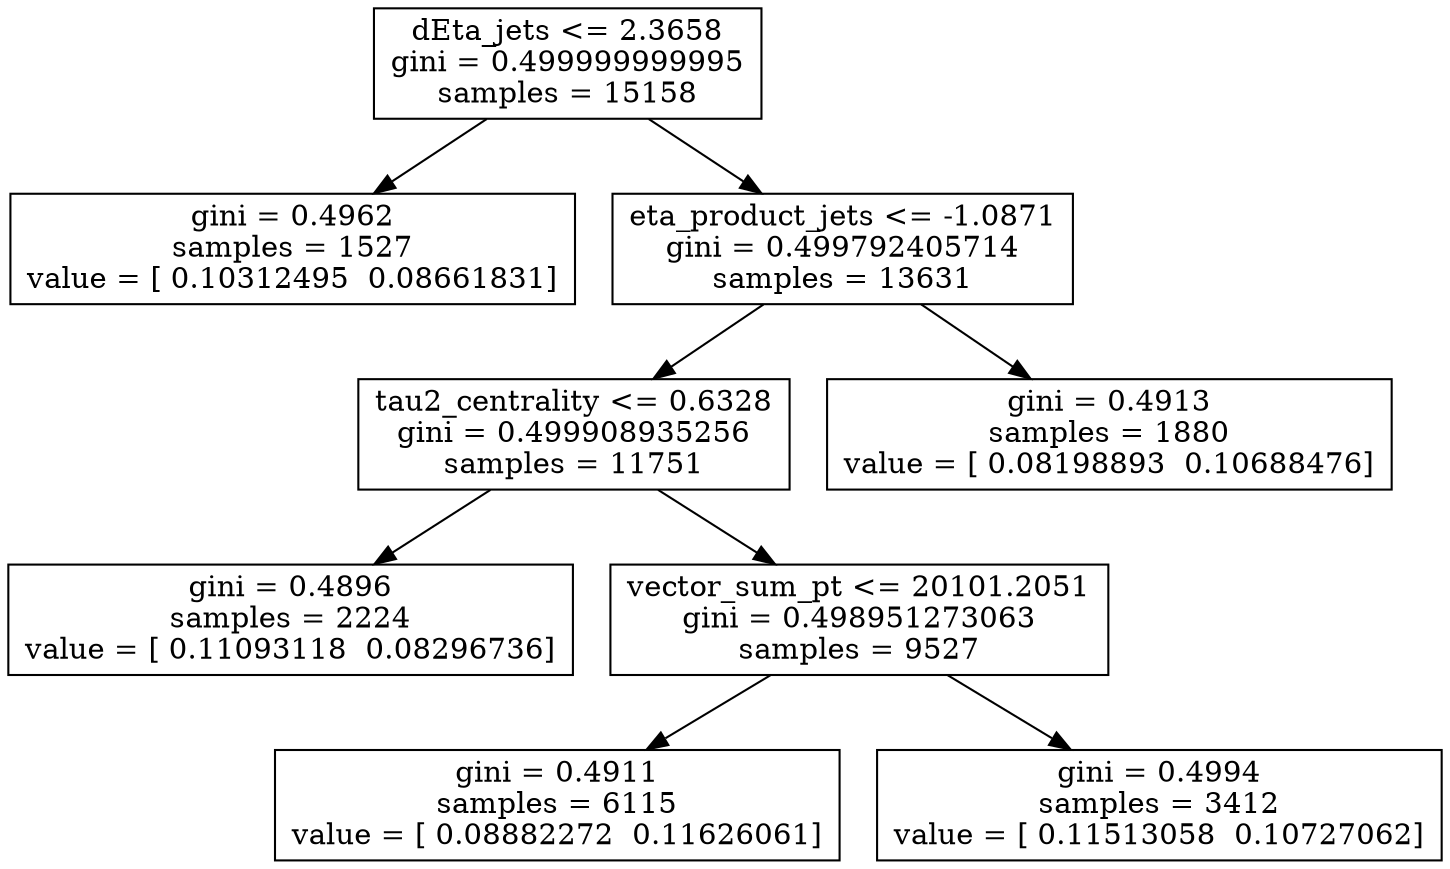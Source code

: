 digraph Tree {
0 [label="dEta_jets <= 2.3658\ngini = 0.499999999995\nsamples = 15158", shape="box"] ;
1 [label="gini = 0.4962\nsamples = 1527\nvalue = [ 0.10312495  0.08661831]", shape="box"] ;
0 -> 1 ;
2 [label="eta_product_jets <= -1.0871\ngini = 0.499792405714\nsamples = 13631", shape="box"] ;
0 -> 2 ;
3 [label="tau2_centrality <= 0.6328\ngini = 0.499908935256\nsamples = 11751", shape="box"] ;
2 -> 3 ;
4 [label="gini = 0.4896\nsamples = 2224\nvalue = [ 0.11093118  0.08296736]", shape="box"] ;
3 -> 4 ;
5 [label="vector_sum_pt <= 20101.2051\ngini = 0.498951273063\nsamples = 9527", shape="box"] ;
3 -> 5 ;
6 [label="gini = 0.4911\nsamples = 6115\nvalue = [ 0.08882272  0.11626061]", shape="box"] ;
5 -> 6 ;
7 [label="gini = 0.4994\nsamples = 3412\nvalue = [ 0.11513058  0.10727062]", shape="box"] ;
5 -> 7 ;
8 [label="gini = 0.4913\nsamples = 1880\nvalue = [ 0.08198893  0.10688476]", shape="box"] ;
2 -> 8 ;
}